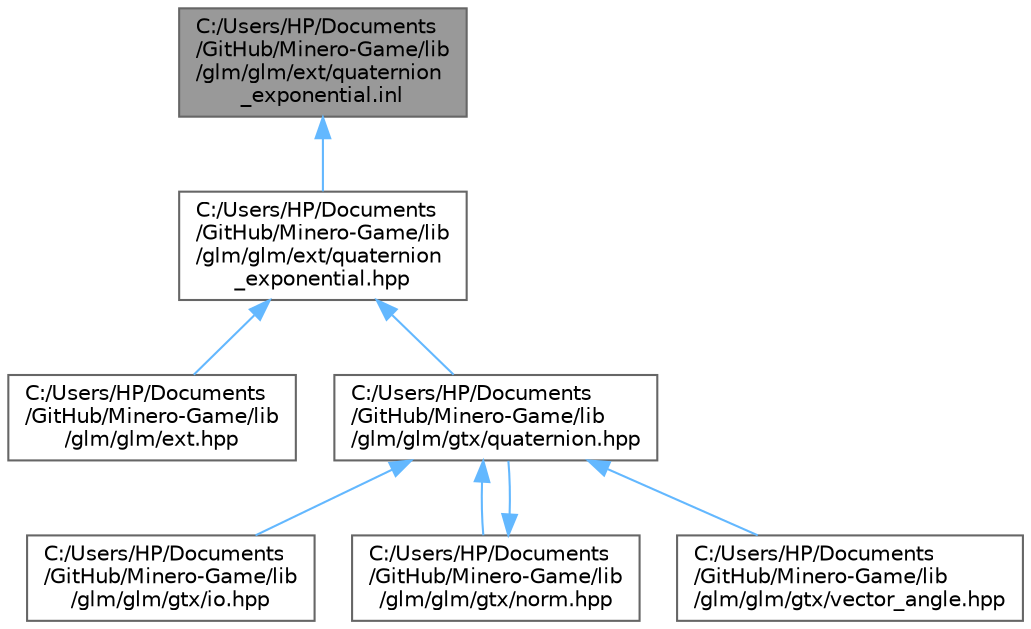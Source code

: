 digraph "C:/Users/HP/Documents/GitHub/Minero-Game/lib/glm/glm/ext/quaternion_exponential.inl"
{
 // LATEX_PDF_SIZE
  bgcolor="transparent";
  edge [fontname=Helvetica,fontsize=10,labelfontname=Helvetica,labelfontsize=10];
  node [fontname=Helvetica,fontsize=10,shape=box,height=0.2,width=0.4];
  Node1 [id="Node000001",label="C:/Users/HP/Documents\l/GitHub/Minero-Game/lib\l/glm/glm/ext/quaternion\l_exponential.inl",height=0.2,width=0.4,color="gray40", fillcolor="grey60", style="filled", fontcolor="black",tooltip=" "];
  Node1 -> Node2 [id="edge8_Node000001_Node000002",dir="back",color="steelblue1",style="solid",tooltip=" "];
  Node2 [id="Node000002",label="C:/Users/HP/Documents\l/GitHub/Minero-Game/lib\l/glm/glm/ext/quaternion\l_exponential.hpp",height=0.2,width=0.4,color="grey40", fillcolor="white", style="filled",URL="$lib_2glm_2glm_2ext_2quaternion__exponential_8hpp.html",tooltip=" "];
  Node2 -> Node3 [id="edge9_Node000002_Node000003",dir="back",color="steelblue1",style="solid",tooltip=" "];
  Node3 [id="Node000003",label="C:/Users/HP/Documents\l/GitHub/Minero-Game/lib\l/glm/glm/ext.hpp",height=0.2,width=0.4,color="grey40", fillcolor="white", style="filled",URL="$lib_2glm_2glm_2ext_8hpp.html",tooltip=" "];
  Node2 -> Node4 [id="edge10_Node000002_Node000004",dir="back",color="steelblue1",style="solid",tooltip=" "];
  Node4 [id="Node000004",label="C:/Users/HP/Documents\l/GitHub/Minero-Game/lib\l/glm/glm/gtx/quaternion.hpp",height=0.2,width=0.4,color="grey40", fillcolor="white", style="filled",URL="$lib_2glm_2glm_2gtx_2quaternion_8hpp.html",tooltip=" "];
  Node4 -> Node5 [id="edge11_Node000004_Node000005",dir="back",color="steelblue1",style="solid",tooltip=" "];
  Node5 [id="Node000005",label="C:/Users/HP/Documents\l/GitHub/Minero-Game/lib\l/glm/glm/gtx/io.hpp",height=0.2,width=0.4,color="grey40", fillcolor="white", style="filled",URL="$lib_2glm_2glm_2gtx_2io_8hpp.html",tooltip=" "];
  Node4 -> Node6 [id="edge12_Node000004_Node000006",dir="back",color="steelblue1",style="solid",tooltip=" "];
  Node6 [id="Node000006",label="C:/Users/HP/Documents\l/GitHub/Minero-Game/lib\l/glm/glm/gtx/norm.hpp",height=0.2,width=0.4,color="grey40", fillcolor="white", style="filled",URL="$lib_2glm_2glm_2gtx_2norm_8hpp.html",tooltip=" "];
  Node6 -> Node4 [id="edge13_Node000006_Node000004",dir="back",color="steelblue1",style="solid",tooltip=" "];
  Node4 -> Node7 [id="edge14_Node000004_Node000007",dir="back",color="steelblue1",style="solid",tooltip=" "];
  Node7 [id="Node000007",label="C:/Users/HP/Documents\l/GitHub/Minero-Game/lib\l/glm/glm/gtx/vector_angle.hpp",height=0.2,width=0.4,color="grey40", fillcolor="white", style="filled",URL="$lib_2glm_2glm_2gtx_2vector__angle_8hpp.html",tooltip=" "];
}
